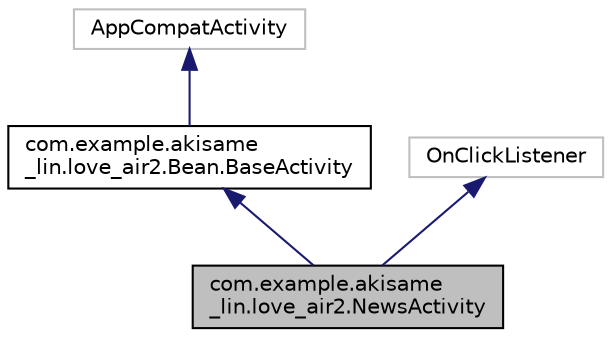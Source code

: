 digraph "com.example.akisame_lin.love_air2.NewsActivity"
{
 // LATEX_PDF_SIZE
  edge [fontname="Helvetica",fontsize="10",labelfontname="Helvetica",labelfontsize="10"];
  node [fontname="Helvetica",fontsize="10",shape=record];
  Node0 [label="com.example.akisame\l_lin.love_air2.NewsActivity",height=0.2,width=0.4,color="black", fillcolor="grey75", style="filled", fontcolor="black",tooltip=" "];
  Node1 -> Node0 [dir="back",color="midnightblue",fontsize="10",style="solid",fontname="Helvetica"];
  Node1 [label="com.example.akisame\l_lin.love_air2.Bean.BaseActivity",height=0.2,width=0.4,color="black", fillcolor="white", style="filled",URL="$classcom_1_1example_1_1akisame__lin_1_1love__air2_1_1_bean_1_1_base_activity.html",tooltip=" "];
  Node2 -> Node1 [dir="back",color="midnightblue",fontsize="10",style="solid",fontname="Helvetica"];
  Node2 [label="AppCompatActivity",height=0.2,width=0.4,color="grey75", fillcolor="white", style="filled",tooltip=" "];
  Node3 -> Node0 [dir="back",color="midnightblue",fontsize="10",style="solid",fontname="Helvetica"];
  Node3 [label="OnClickListener",height=0.2,width=0.4,color="grey75", fillcolor="white", style="filled",tooltip=" "];
}
